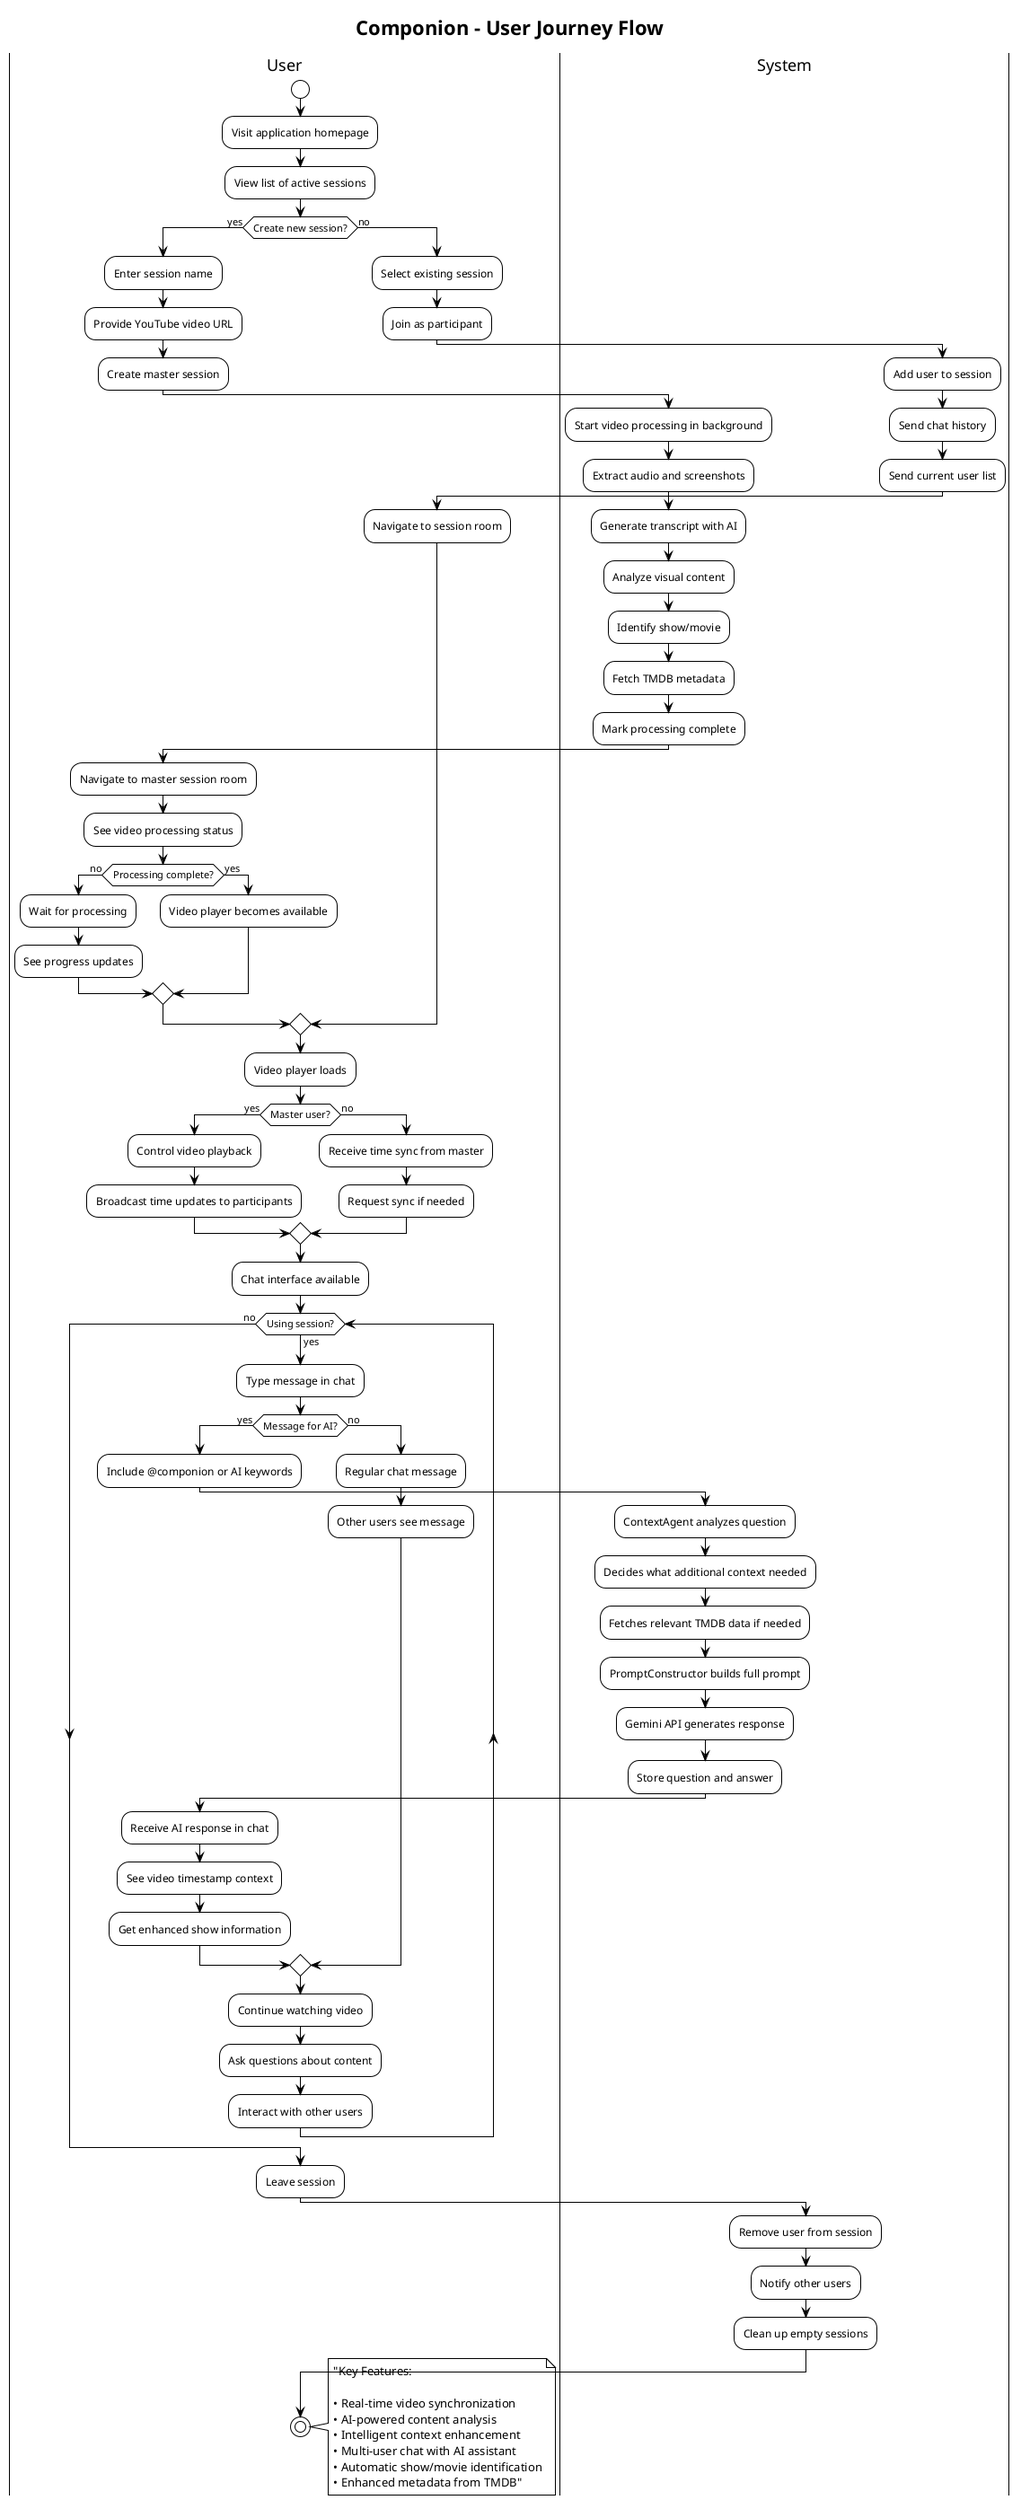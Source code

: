 @startuml user_journey
!theme plain
title Componion - User Journey Flow

|User|
start

:Visit application homepage;

:View list of active sessions;

if (Create new session?) then (yes)
  :Enter session name;
  :Provide YouTube video URL;
  :Create master session;
  
  |System|
  :Start video processing in background;
  :Extract audio and screenshots;
  :Generate transcript with AI;
  :Analyze visual content;
  :Identify show/movie;
  :Fetch TMDB metadata;
  :Mark processing complete;
  
  |User|
  :Navigate to master session room;
  :See video processing status;
  
  if (Processing complete?) then (no)
    :Wait for processing;
    :See progress updates;
  else (yes)
    :Video player becomes available;
  endif
  
else (no)
  :Select existing session;
  :Join as participant;
  
  |System|
  :Add user to session;
  :Send chat history;
  :Send current user list;
  
  |User|
  :Navigate to session room;
endif

:Video player loads;

if (Master user?) then (yes)
  :Control video playback;
  :Broadcast time updates to participants;
else (no)
  :Receive time sync from master;
  :Request sync if needed;
endif

:Chat interface available;

while (Using session?) is (yes)
  :Type message in chat;
  
  if (Message for AI?) then (yes)
    :Include @componion or AI keywords;
    
    |System|
    :ContextAgent analyzes question;
    :Decides what additional context needed;
    :Fetches relevant TMDB data if needed;
    :PromptConstructor builds full prompt;
    :Gemini API generates response;
    :Store question and answer;
    
    |User|
    :Receive AI response in chat;
    :See video timestamp context;
    :Get enhanced show information;
  else (no)
    :Regular chat message;
    :Other users see message;
  endif
  
  :Continue watching video;
  :Ask questions about content;
  :Interact with other users;
endwhile (no)

:Leave session;

|System|
:Remove user from session;
:Notify other users;
:Clean up empty sessions;

|User|
stop

note right : "Key Features:\n\n• Real-time video synchronization\n• AI-powered content analysis\n• Intelligent context enhancement\n• Multi-user chat with AI assistant\n• Automatic show/movie identification\n• Enhanced metadata from TMDB"

@enduml
